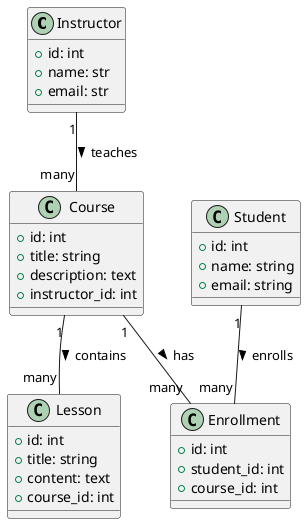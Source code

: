 @startuml

class Instructor{
    + id: int
    + name: str
    + email: str
}

class Course {
    + id: int
    + title: string
    + description: text
    + instructor_id: int
}

class Student {
    + id: int
    + name: string
    + email: string
}

class Enrollment {
    + id: int
    + student_id: int
    + course_id: int
}

class Lesson {
    + id: int
    + title: string
    + content: text
    + course_id: int
}

Instructor "1" -- "many" Course : teaches >
Course "1" -- "many" Lesson : contains >
Student "1" -- "many" Enrollment : enrolls >
Course "1" -- "many" Enrollment : has >

@enduml